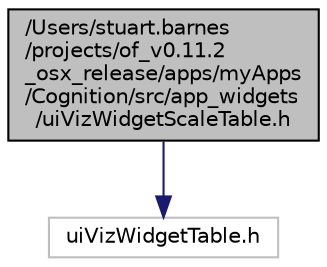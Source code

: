 digraph "/Users/stuart.barnes/projects/of_v0.11.2_osx_release/apps/myApps/Cognition/src/app_widgets/uiVizWidgetScaleTable.h"
{
 // LATEX_PDF_SIZE
  edge [fontname="Helvetica",fontsize="10",labelfontname="Helvetica",labelfontsize="10"];
  node [fontname="Helvetica",fontsize="10",shape=record];
  Node1 [label="/Users/stuart.barnes\l/projects/of_v0.11.2\l_osx_release/apps/myApps\l/Cognition/src/app_widgets\l/uiVizWidgetScaleTable.h",height=0.2,width=0.4,color="black", fillcolor="grey75", style="filled", fontcolor="black",tooltip=" "];
  Node1 -> Node2 [color="midnightblue",fontsize="10",style="solid",fontname="Helvetica"];
  Node2 [label="uiVizWidgetTable.h",height=0.2,width=0.4,color="grey75", fillcolor="white", style="filled",tooltip=" "];
}
